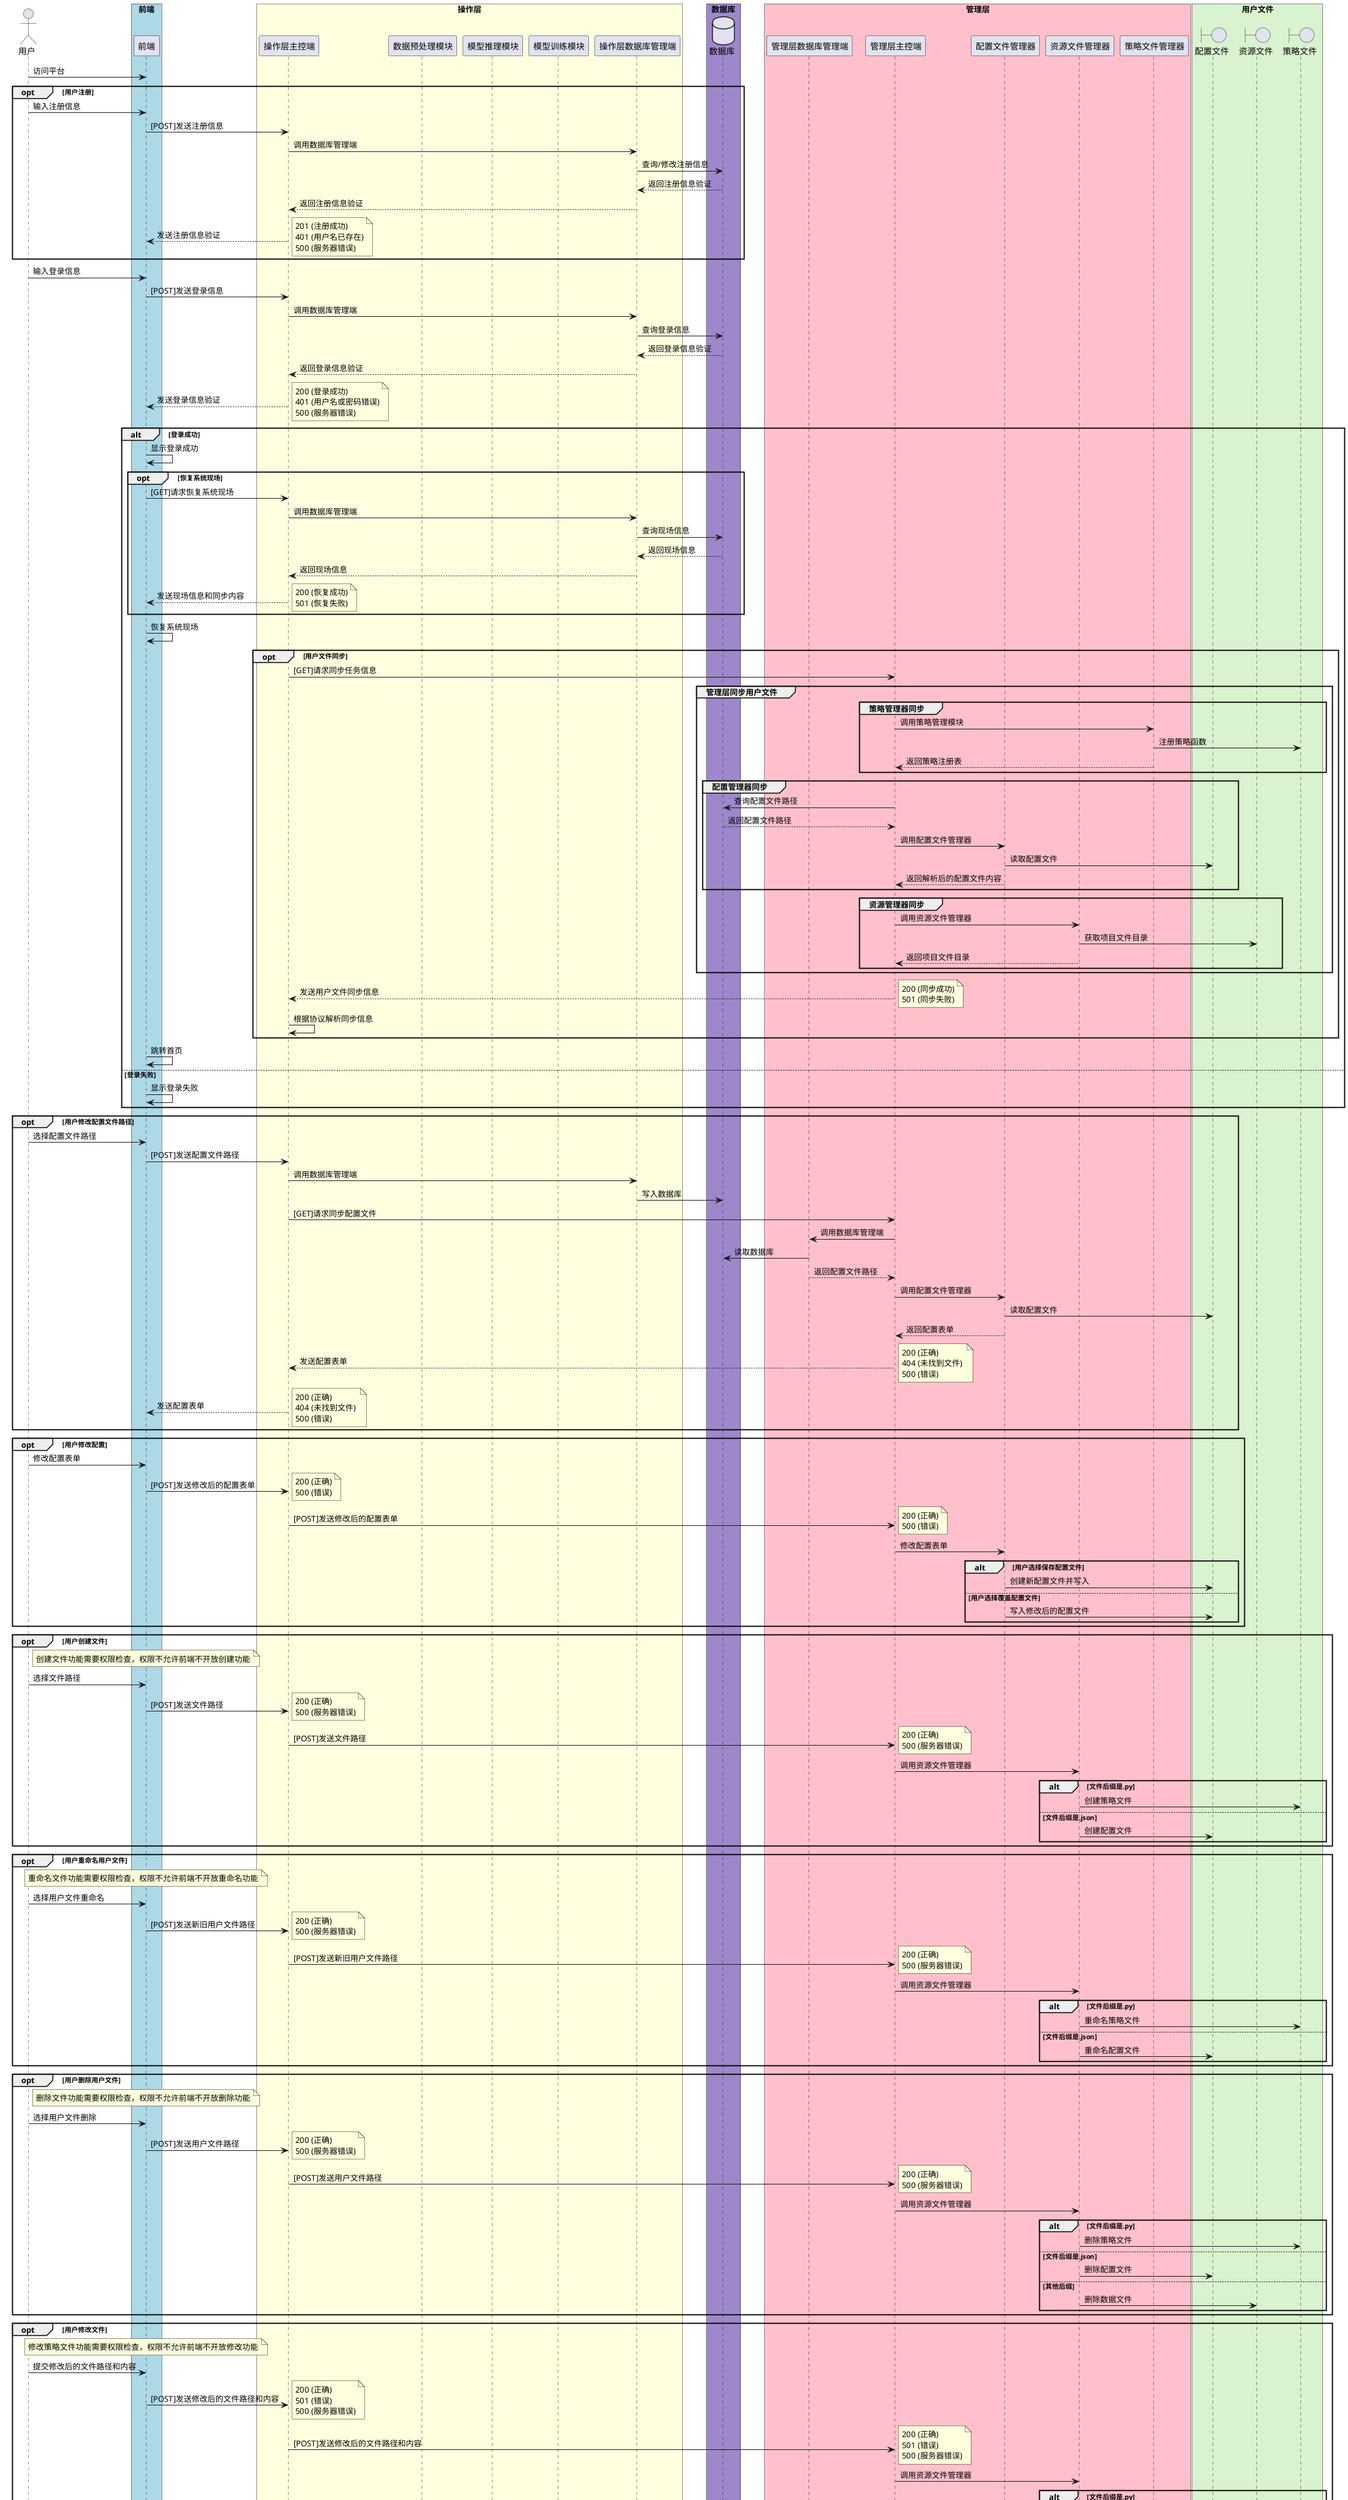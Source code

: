 @startuml

actor 用户
box "前端" #LightBlue
participant "前端" as Frontend
end box

box "操作层" #LightYellow
participant "操作层主控端" as OperationEnd

participant "数据预处理模块" as PreprocessModule
participant "模型推理模块" as InferenceModule
participant "模型训练模块" as TrainingModule

participant "操作层数据库管理端" as OpDatabaseEnd
end box

box "数据库" #9E87CA
database "数据库" as Database
end box

box "管理层" #Pink
participant "管理层数据库管理端" as MgDatabaseEnd

participant "管理层主控端" as ManagementEnd

participant "配置文件管理器" as ConfigModule
participant "资源文件管理器" as ResourceModule
participant "策略文件管理器" as StrategyModule
end box

box "用户文件" #D9F2D0
boundary "配置文件" as ConfigFile
boundary "资源文件" as ResourceFile
boundary "策略文件" as StrategyFile
end box

用户 -> Frontend: 访问平台

opt 用户注册
    用户 -> Frontend: 输入注册信息
    Frontend -> OperationEnd: [POST]发送注册信息
    OperationEnd -> OpDatabaseEnd: 调用数据库管理端
    OpDatabaseEnd -> Database: 查询/修改注册信息
    Database --> OpDatabaseEnd: 返回注册信息验证
    OpDatabaseEnd --> OperationEnd: 返回注册信息验证
    OperationEnd --> Frontend: 发送注册信息验证
    note right: 201 (注册成功)\n401 (用户名已存在)\n500 (服务器错误)
end

用户 -> Frontend: 输入登录信息
Frontend -> OperationEnd : [POST]发送登录信息
OperationEnd -> OpDatabaseEnd: 调用数据库管理端
OpDatabaseEnd -> Database: 查询登录信息
Database --> OpDatabaseEnd: 返回登录信息验证
OpDatabaseEnd --> OperationEnd: 返回登录信息验证 
OperationEnd --> Frontend: 发送登录信息验证
note right: 200 (登录成功)\n401 (用户名或密码错误)\n500 (服务器错误)
alt 登录成功
    Frontend -> Frontend: 显示登录成功
    opt 恢复系统现场
        Frontend -> OperationEnd: [GET]请求恢复系统现场
        OperationEnd -> OpDatabaseEnd: 调用数据库管理端
        OpDatabaseEnd -> Database: 查询现场信息
        Database --> OpDatabaseEnd: 返回现场信息
        OpDatabaseEnd --> OperationEnd: 返回现场信息
        OperationEnd --> Frontend: 发送现场信息和同步内容
        note right: 200 (恢复成功)\n501 (恢复失败)
    end
    Frontend -> Frontend: 恢复系统现场
    opt 用户文件同步
        OperationEnd -> ManagementEnd: [GET]请求同步任务信息
        group 管理层同步用户文件
            group 策略管理器同步
                ManagementEnd -> StrategyModule: 调用策略管理模块
                StrategyModule -> StrategyFile: 注册策略函数
                StrategyModule --> ManagementEnd: 返回策略注册表
            end
            group 配置管理器同步
                ManagementEnd -> Database: 查询配置文件路径
                Database --> ManagementEnd: 返回配置文件路径
                ManagementEnd -> ConfigModule: 调用配置文件管理器
                ConfigModule -> ConfigFile: 读取配置文件
                ConfigModule --> ManagementEnd: 返回解析后的配置文件内容
            end
            group 资源管理器同步
                ManagementEnd -> ResourceModule: 调用资源文件管理器
                ResourceModule -> ResourceFile: 获取项目文件目录
                ResourceModule --> ManagementEnd: 返回项目文件目录
            end
        end
        ManagementEnd --> OperationEnd: 发送用户文件同步信息
        note right: 200 (同步成功)\n501 (同步失败)
        OperationEnd -> OperationEnd: 根据协议解析同步信息
    end
    Frontend -> Frontend: 跳转首页

else 登录失败
    Frontend -> Frontend: 显示登录失败
end
opt 用户修改配置文件路径
    用户 -> Frontend: 选择配置文件路径
    Frontend -> OperationEnd: [POST]发送配置文件路径
    OperationEnd -> OpDatabaseEnd: 调用数据库管理端
    OpDatabaseEnd -> Database: 写入数据库
    OperationEnd -> ManagementEnd: [GET]请求同步配置文件

    ManagementEnd -> MgDatabaseEnd: 调用数据库管理端
    MgDatabaseEnd -> Database: 读取数据库
    MgDatabaseEnd --> ManagementEnd: 返回配置文件路径
    ManagementEnd -> ConfigModule: 调用配置文件管理器
    ConfigModule -> ConfigFile: 读取配置文件
    ConfigModule --> ManagementEnd: 返回配置表单
    ManagementEnd --> OperationEnd: 发送配置表单
    note right: 200 (正确)\n404 (未找到文件) \n500 (错误) 
    OperationEnd --> Frontend: 发送配置表单
    note right: 200 (正确)\n404 (未找到文件) \n500 (错误) 
end
opt 用户修改配置
    用户 -> Frontend: 修改配置表单
    Frontend -> OperationEnd: [POST]发送修改后的配置表单
    note right: 200 (正确)\n500 (错误)
    OperationEnd -> ManagementEnd: [POST]发送修改后的配置表单
    note right: 200 (正确)\n500 (错误)
    ManagementEnd -> ConfigModule: 修改配置表单
    alt 用户选择保存配置文件
        ConfigModule -> ConfigFile: 创建新配置文件并写入
    else 用户选择覆盖配置文件
        ConfigModule -> ConfigFile: 写入修改后的配置文件
    end
end
opt 用户创建文件
    note over Frontend
        创建文件功能需要权限检查，权限不允许前端不开放创建功能
    end note
    用户 -> Frontend: 选择文件路径
    Frontend -> OperationEnd: [POST]发送文件路径
    note right: 200 (正确)\n500 (服务器错误)
    OperationEnd -> ManagementEnd: [POST]发送文件路径
    note right: 200 (正确)\n500 (服务器错误)
    ManagementEnd -> ResourceModule: 调用资源文件管理器
    alt 文件后缀是.py
        ResourceModule -> StrategyFile: 创建策略文件
    else 文件后缀是.json
        ResourceModule -> ConfigFile: 创建配置文件
    end
end
opt 用户重命名用户文件
    note over Frontend
        重命名文件功能需要权限检查，权限不允许前端不开放重命名功能
    end note
    用户 -> Frontend: 选择用户文件重命名
    Frontend -> OperationEnd: [POST]发送新旧用户文件路径
    note right: 200 (正确)\n500 (服务器错误)  
    OperationEnd -> ManagementEnd: [POST]发送新旧用户文件路径
    note right: 200 (正确)\n500 (服务器错误)  
    ManagementEnd -> ResourceModule: 调用资源文件管理器
    alt 文件后缀是.py
        ResourceModule -> StrategyFile: 重命名策略文件
    else 文件后缀是.json
        ResourceModule -> ConfigFile: 重命名配置文件
    end
end
opt 用户删除用户文件
    note over Frontend
        删除文件功能需要权限检查，权限不允许前端不开放删除功能
    end note
    用户 -> Frontend: 选择用户文件删除
    Frontend -> OperationEnd: [POST]发送用户文件路径
    note right: 200 (正确)\n500 (服务器错误)  
    OperationEnd -> ManagementEnd: [POST]发送用户文件路径
    note right: 200 (正确)\n500 (服务器错误)  
    ManagementEnd -> ResourceModule: 调用资源文件管理器
    alt 文件后缀是.py
        ResourceModule -> StrategyFile: 删除策略文件
    else 文件后缀是.json
        ResourceModule -> ConfigFile: 删除配置文件
    else 其他后缀
        ResourceModule -> ResourceFile: 删除数据文件
    end
end

opt 用户修改文件
    note over Frontend
        修改策略文件功能需要权限检查，权限不允许前端不开放修改功能
    end note
    用户 -> Frontend: 提交修改后的文件路径和内容
    Frontend -> OperationEnd: [POST]发送修改后的文件路径和内容
    note right: 200 (正确)\n501 (错误)\n500 (服务器错误)  
    OperationEnd -> ManagementEnd: [POST]发送修改后的文件路径和内容
    note right: 200 (正确)\n501 (错误)\n500 (服务器错误)  
    ManagementEnd -> ResourceModule: 调用资源文件管理器
    alt 文件后缀是.py
        ResourceModule -> StrategyFile: 修改策略文件
    else 文件后缀是.json
        ResourceModule -> ConfigFile: 修改配置文件
    end
end
note over Frontend
    完成文件操作后，前端需要请求同步
end note
opt 用户查看文件
    用户 -> Frontend: 选择文件查看
    Frontend -> OperationEnd: [GET]发送文件路径
    OperationEnd -> ManagementEnd: [GET]发送文件路径
    ManagementEnd -> ResourceModule: 调用资源文件管理器
    alt 文件后缀是.py
        ResourceModule -> StrategyFile: 读取策略文件
    else 文件后缀是.json
        ResourceModule -> ConfigFile: 读取配置文件
    end
    ResourceModule --> ManagementEnd: 返回文件内容
    ManagementEnd --> OperationEnd: 发送文件内容
    note right: 200 (确认)\n404 (文件不存在)\n500 (服务器错误)  
    OperationEnd --> Frontend: 发送文件内容
    note right: 200 (确认)\n404 (文件不存在)\n500 (服务器错误)  
    Frontend -> Frontend: 显示文件内容
end

opt 用户预览数据
    用户 -> Frontend: 选择数据文件
    Frontend -> OperationEnd: [POST]发送数据文件路径
    OperationEnd -> ManagementEnd: [POST]发送数据文件路径
    ManagementEnd -> ResourceModule: 调用资源文件管理器
    ResourceModule -> ResourceFile: 读取数据文件
    ResourceModule --> ManagementEnd: 返回数据文件

    alt 用户选择渲染策略
        用户 -> Frontend: 选择渲染策略
        Frontend -> OperationEnd: [POST]发送渲染策略
        OperationEnd -> ManagementEnd: [POST]发送渲染策略
        ManagementEnd -> StrategyModule: 调用策略管理器
        StrategyModule --> ManagementEnd: 返回渲染结果
        ManagementEnd --> OperationEnd: 发送渲染结果
        note right: 200 (正确)\n500 (错误) 
        OperationEnd --> Frontend: 发送渲染结果
        note right: 200 (正确)\n500 (错误) 
    else 使用前端框架原生渲染策略
        ManagementEnd --> OperationEnd: 发送数据
        note right: 200 (正确)\n500 (错误) 
        OperationEnd --> Frontend: 发送数据
        note right: 200 (正确)\n500 (错误) 
        Frontend -> Frontend: 使用前端框架原生渲染策略
    end
    用户 -> Frontend: 选择展示方式
    Frontend -> Frontend: 展示数据
end
group 数据预处理
    用户 -> Frontend: 查看预处理数据文件目录
    Frontend -> OperationEnd: [GET]查询预处理数据文件目录
    OperationEnd -> ManagementEnd: [GET]查询预处理数据文件目录

    ManagementEnd --> OperationEnd: 返回预处理数据文件目录
    note right: 200 (确认)\n 500 (错误)
    OperationEnd --> Frontend: 返回预处理数据文件目录
    note right: 200 (确认)\n 500 (错误)
    opt 用户修改预处理文件目录
        用户 -> Frontend: 选择预处理数据文件目录
        Frontend -> OperationEnd: [POST]发送预处理数据文件目录
        OperationEnd -> ManagementEnd: [POST]发送预处理数据文件目录
        ManagementEnd --> OperationEnd: 返回预处理数据文件目录
        note right: 200 (正确)\n404 (文件不存在)\n500 (服务器错误)  
        OperationEnd --> Frontend: 返回预处理数据文件目录
        note right: 200 (正确)\n404 (文件不存在)\n500 (服务器错误)  
    end
    用户 -> Frontend: 选择预处理策略
    Frontend -> Frontend: 记录预处理策略队列
    用户 -> Frontend: 执行预处理策略
    Frontend -> OperationEnd: [POST]发送预处理策略队列
    note right: 200 (确认)\n 500 (错误)
    OperationEnd -> PreprocessModule: 调用预处理策略模块
    PreprocessModule -> OpDatabaseEnd: 调用数据库管理端
    OpDatabaseEnd -> Database: 写入预处理策略队列
    PreprocessModule ->> ManagementEnd: [GET]请求执行预处理策略
    note right: 202 (接受)\n500 (服务器错误)\n501 (执行错误)

    ManagementEnd -> MgDatabaseEnd: 调用数据库管理端
    MgDatabaseEnd --> Database: 查询预处理策略队列
    MgDatabaseEnd --> ManagementEnd: 返回预处理策略队列
    ManagementEnd -> ResourceModule: 调用资源文件管理器
    ResourceModule -> StrategyModule : 调用资源集策略
    StrategyModule -> ResourceFile: 读取资源文件
    StrategyModule --> ResourceModule: 返回资源集
    ResourceModule --> ManagementEnd: 返回资源迭代器
    loop 数据预处理
        ManagementEnd -> StrategyModule: 调用预处理策略
        StrategyModule --> ManagementEnd: 返回预处理结果
        ManagementEnd -> ResourceModule: 调用资源文件管理器
        ResourceModule -> ResourceFile: 保存预处理结果
        ManagementEnd --> PreprocessModule: 发送预处理日志
        PreprocessModule --> OperationEnd: 解析预处理日志，返回预处理信息
        OperationEnd --> Frontend: 发送预处理信息
        Frontend -> Frontend: 显示预处理信息
    end
end
group 模型训练
    用户 -> Frontend: 查看训练数据目录
    Frontend -> OperationEnd: [GET]查询训练数据目录
    OperationEnd -> ManagementEnd: [GET]查询训练数据目录
    ManagementEnd --> OperationEnd: 返回训练数据目录
    note right: 200 (确认)\n500 (错误)
    OperationEnd --> Frontend: 返回训练数据目录
    note right: 200 (确认)\n500 (错误)
    opt 用户修改训练数据目录
        用户 -> Frontend: 选择训练数据目录
        Frontend -> OperationEnd: [POST]发送训练数据目录
        OperationEnd -> ManagementEnd: [POST]发送训练数据目录
        ManagementEnd --> OperationEnd: 返回训练数据目录
        note right: 200 (正确)\n404 (文件不存在)\n500 (服务器错误)  
        OperationEnd --> Frontend: 返回训练数据目录
        note right: 200 (正确)\n404 (文件不存在)\n500 (服务器错误) 
    end
    opt 用户选择模型资源文件
        用户 -> Frontend: 选择模型资源文件
        Frontend -> OperationEnd: [POST]发送模型资源文件路径
        note right: 200 (正确)\n404 (文件不存在)\n500 (错误)
        OperationEnd -> ManagementEnd: [POST]发送模型资源文件路径
        note right: 200 (正确)\n404 (文件不存在)\n500 (错误)
        ManagementEnd -> ConfigModule: 添加模型资源文件路径
        ConfigModule -> ConfigFile: 写入配置文件
    end
    opt 用户选择训练策略 
        用户 -> Frontend: 选择训练策略
        Frontend -> OperationEnd: [POST]发送训练策略
        note right: 200 (正确)\n404 (策略不存在)\n500 (错误)
        OperationEnd -> ManagementEnd: [POST]发送训练策略
        note right: 200 (正确)\n404 (策略不存在)\n500 (错误)
    end
    用户 -> Frontend: 执行模型训练策略
    Frontend -> OperationEnd: [GET]发送模型训练策略执行请求
    note right: 200 (确认)\n500 (错误)  
    OperationEnd -> TrainingModule: 调用模型训练策略模块
    TrainingModule ->> ManagementEnd: [GET]请求执行模型训练
    note right: 202 (接受)\n501 (执行错误) \n500 (服务器错误)
    ManagementEnd -> ResourceModule: 调用资源文件管理器
    ResourceModule -> StrategyModule : 调用资源集策略
    StrategyModule -> ResourceFile: 读取资源文件
    StrategyModule --> ResourceModule: 返回资源集
    ResourceModule --> ManagementEnd: 返回资源迭代器

    ResourceModule -> ConfigModule: 读取配置信息
    ResourceModule -> ResourceFile: 读取资源文件
    ResourceModule --> ManagementEnd: 返回模型实例

    loop 模型训练 
        ManagementEnd -> StrategyModule: 调用训练策略
        ManagementEnd -> ResourceModule: 调用资源文件管理器
        ResourceModule -> ResourceFile: 保存训练结果
        ManagementEnd --> TrainingModule: 发送训练日志
        TrainingModule --> OperationEnd: 解析训练日志，返回训练信息
        OperationEnd --> Frontend: 发送训练信息
        Frontend -> Frontend: 显示训练信息
    end
end

group 模型推理
    opt 用户选择模型资源文件
        用户 -> Frontend: 选择模型资源文件
        Frontend -> OperationEnd: [POST]发送模型资源文件路径
        note right: 200 (正确)\n500 (错误)
        OperationEnd -> ManagementEnd: [POST]发送模型资源文件路径
        note right: 200 (正确)\n500 (错误)
        ManagementEnd -> ConfigModule: 添加模型资源文件路径
        ConfigModule -> ConfigFile: 写入配置文件
    end
    用户 -> Frontend: 查看推理数据目录
    Frontend -> OperationEnd: [GET]查询推理数据目录
    OperationEnd -> ManagementEnd: [GET]查询推理数据目录
    ManagementEnd --> OperationEnd: 返回推理数据目录
    OperationEnd --> Frontend: 返回推理数据目录
    opt 用户修改推理数据目录
        用户 -> Frontend: 选择推理数据目录
        Frontend -> OperationEnd: [POST]发送推理数据目录
        OperationEnd -> ManagementEnd: [POST]发送推理数据目录
        ManagementEnd --> OperationEnd: 返回推理数据目录
        note right: 200 (正确)\n404 (文件不存在)\n500 (服务器错误)  
        OperationEnd --> Frontend: 返回推理数据目录
        note right: 200 (正确)\n404 (文件不存在)\n500 (服务器错误)  
    end
    opt 用户选择推理策略
        用户 -> Frontend: 选择推理策略
        Frontend -> OperationEnd: [POST]发送推理策略
        note right: 200 (正确)\n404 (策略不存在)\n500 (错误)
        OperationEnd -> ManagementEnd: [POST]发送推理策略
        note right: 200 (正确)\n404 (策略不存在)\n500 (错误)
    end
    用户 -> Frontend: 执行模型推理策略
    Frontend -> OperationEnd: [GET]请求执行推理策略
    note right: 200 (确认)\n500 (服务器错误)\n501 (执行错误)
    OperationEnd -> InferenceModule: 调用模型推理策略模块
    InferenceModule ->> ManagementEnd: [GET]请求执行推理策略
    note right: 202 (接受)\n500 (服务器错误)\n501 (执行错误)
    ManagementEnd -> ResourceModule: 调用资源文件管理器
    ResourceModule -> ConfigModule : 读取配置信息
    ResourceModule -> StrategyModule : 调用资源集策略
    StrategyModule -> ResourceFile: 读取资源文件
    StrategyModule --> ResourceModule: 返回资源集
    ResourceModule --> ManagementEnd: 创建并返回资源迭代器
    loop 模型推理
        ManagementEnd -> StrategyModule: 调用推理策略
        ManagementEnd -> ResourceModule: 调用资源文件管理器
        ResourceModule -> ResourceFile: 保存推理结果
        ManagementEnd --> InferenceModule: 发送推理日志
        InferenceModule --> OperationEnd: 解析推理日志，返回推理信息
        OperationEnd --> Frontend: 发送推理信息
        Frontend -> Frontend: 显示推理信息
    end 
end
用户 -> Frontend: 退出平台
Frontend -> OperationEnd: [POST]发送现场信息，请求保存现场
note right: 200 (确认)\n500 (错误)
OperationEnd -> OpDatabaseEnd: 调用数据库管理端
OpDatabaseEnd -> Database: 写入现场信息

@enduml
